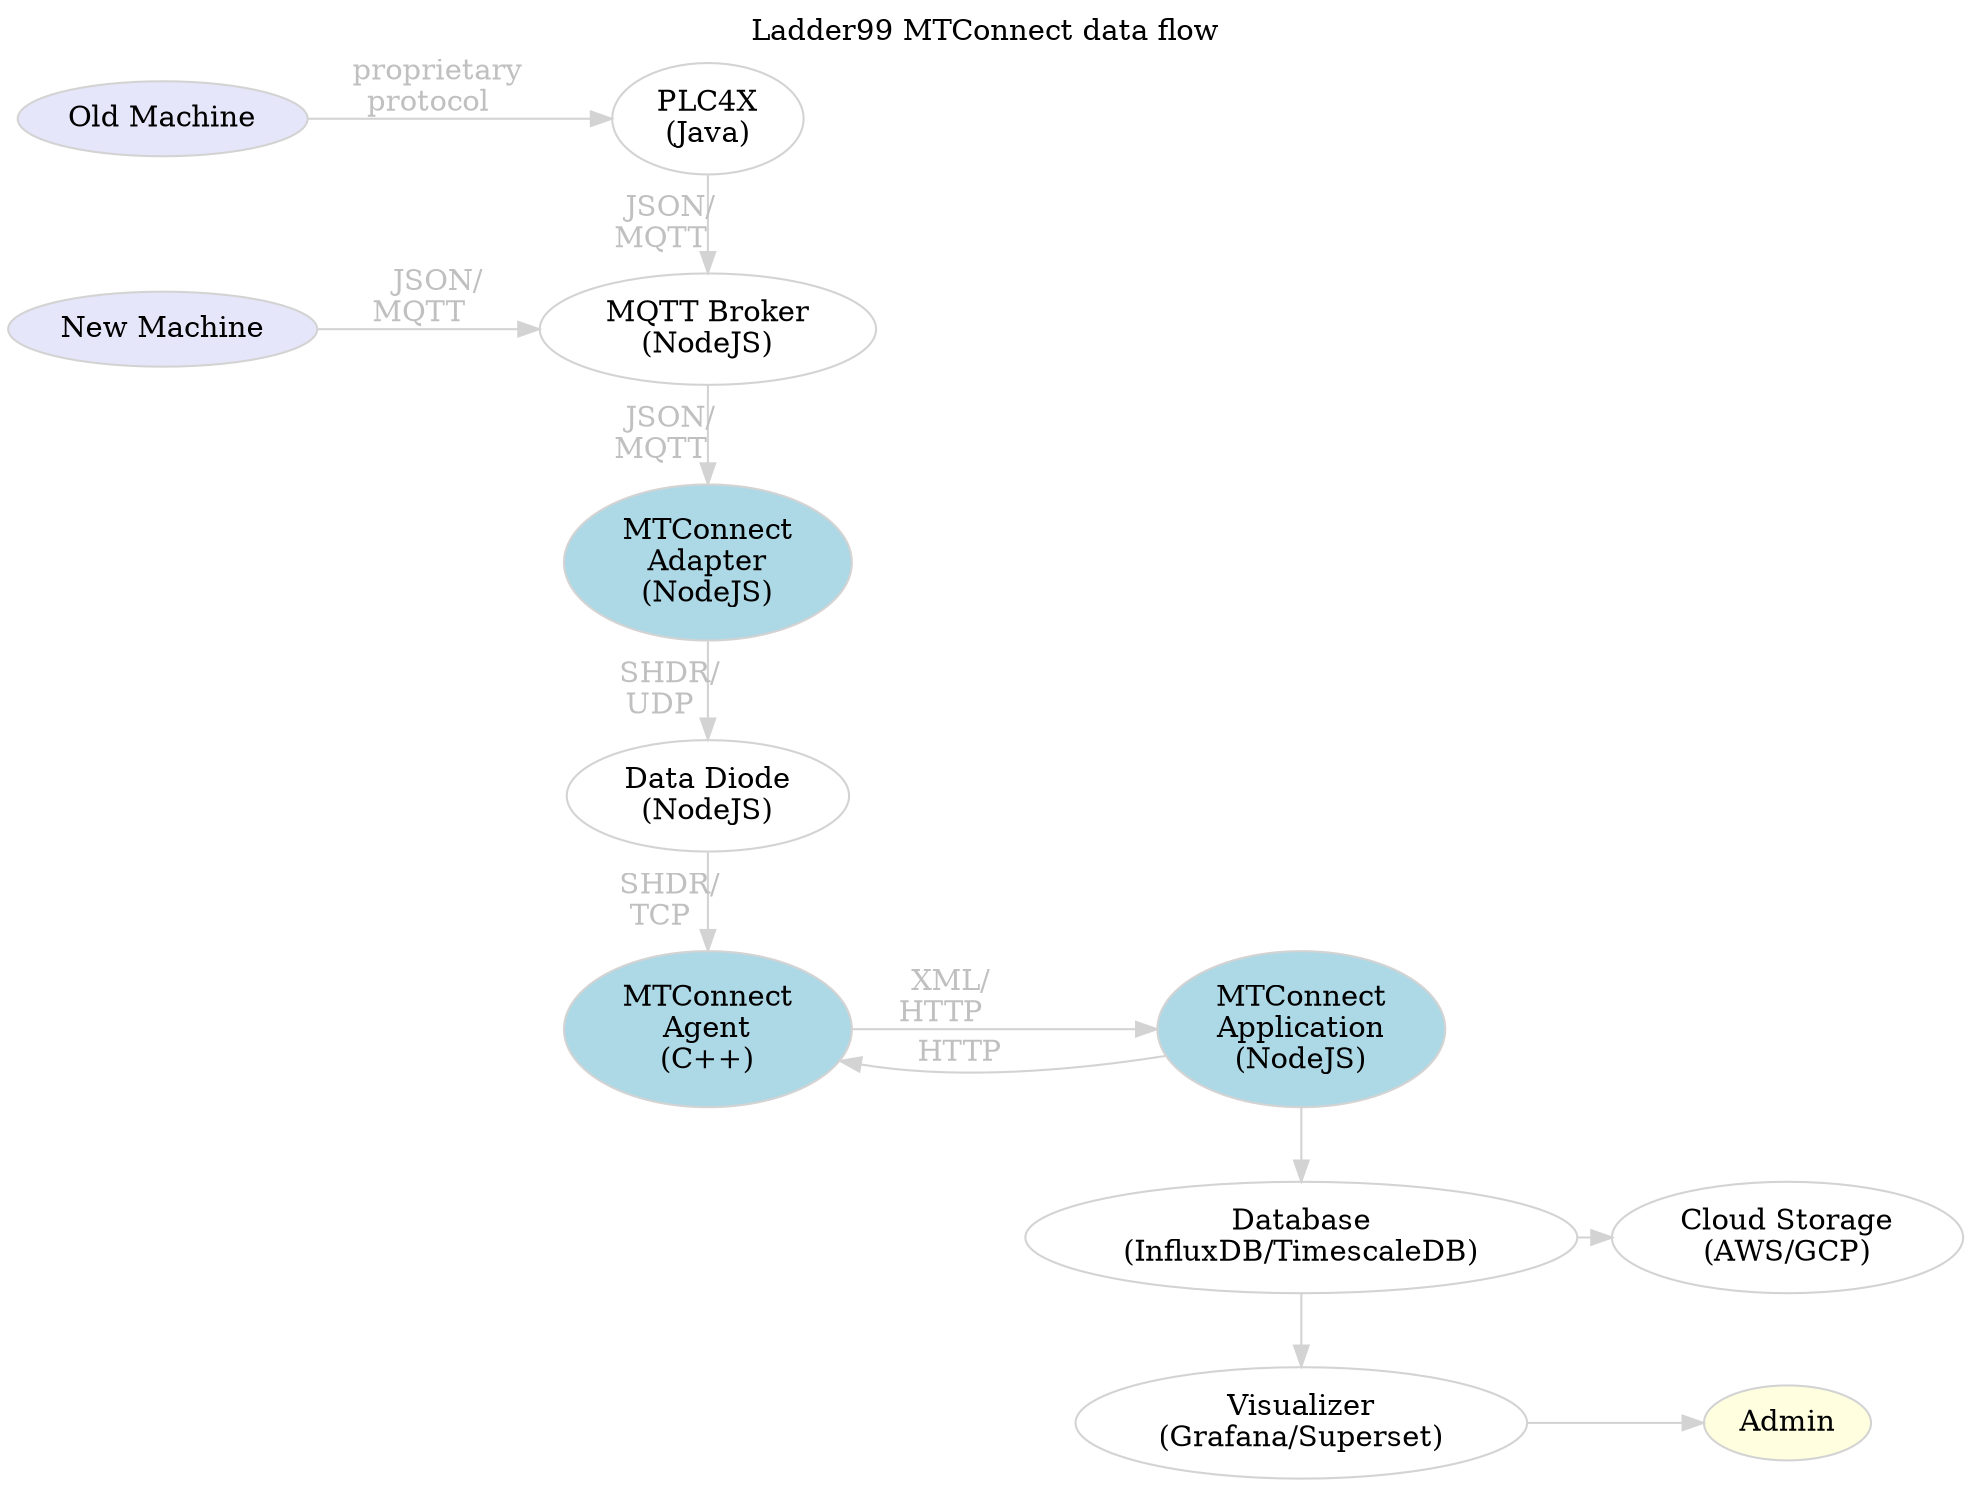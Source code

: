 digraph "ladder99-adapter" {

  // styles
  graph [ label="Ladder99 MTConnect data flow"; color=lightgray; ];
  graph [ labelloc=t ];
  graph [ ranksep=0.1 ];
  graph [ rankdir=LR; ] // left-to-right
  node [ color=lightgray; fillcolor=white; style=filled ];
  edge [ color=lightgray, fontcolor=gray ];

  // nodes
  PLC1 [ fillcolor=lavender; label="Old Machine" ];
  PLC2 [ fillcolor=lavender; label="New Machine" ];
  PLC4X [ label="PLC4X\n(Java)" ];
  Broker [ label="MQTT Broker\n(NodeJS)" ];
  Adapter [ fillcolor=lightblue; label="MTConnect\nAdapter\n(NodeJS)" ];
  Diode [ label="Data Diode\n(NodeJS)" ];
  Agent [ fillcolor=lightblue; label="MTConnect\nAgent\n(C++)" ];
  Application [ fillcolor=lightblue; label="MTConnect\nApplication\n(NodeJS)" ];
  Database [ label="Database\n(InfluxDB/TimescaleDB)" ];
  Visualizer [ label="Visualizer\n(Grafana/Superset)" ];
  Cloud [ label="Cloud Storage\n(AWS/GCP)" ];
  Admin [ fillcolor=lightyellow ];
  // LOI [ label="LOI\n(SvelteJS)" ];
  // Operator [ fillcolor=lightyellow ];

  // edges
  PLC2 -> Broker [ label="  JSON/\nMQTT  " ];
  PLC1 -> PLC4X [ label="  proprietary\nprotocol" ];
  PLC4X -> Broker [ label="  JSON/  \nMQTT  " ];
  Broker -> Adapter [ label="  JSON/  \nMQTT  " ];
  Adapter -> Diode [ label="  SHDR/  \nUDP  " ];
  Diode -> Agent [ label="  SHDR/  \nTCP  " ];
  Agent -> Application [ label="  XML/  \nHTTP  " ];
  Application -> Agent [ label="  HTTP" ];
  Application -> Database;
  Database -> Visualizer;
  Database -> Cloud;
  Visualizer -> Admin;
  // Application -> LOI;
  // LOI -> Operator;

  // rank
  { rank=same; PLC1 PLC2 };
  // { rank=same; PLC4X Broker };
  { rank=same; PLC4X Broker Adapter Diode Agent };
  // { rank=same; Operator Admin Cloud };
  // { rank=same; Admin Cloud };
  { rank=same; Application Database Visualizer };

  // subgraphs
  // subgraph cluster1a {
  //   graph [ label="New Machine" ];
  //   PLC2;
  // }
  // subgraph cluster1b {
  //   graph [ label="Old Machine" ];
  //   PLC1;
  // }
  // subgraph cluster2 {
  //   graph [ label="Raspberry Pi 1" ];
  //   PLC4X;
  //   Broker;
  //   Adapter;
  //   Diode;
  //   Agent;
  //   // { rank=same; Diode Agent };
  // }
  // subgraph cluster4 {
  //   graph [ label="Raspberry Pi 2" ];
  //   Application;
  //   Database;
  //   Visualizer;
  //   // LOI;
  //   // { rank=same; Application Database Visualizer };
  // }
}

